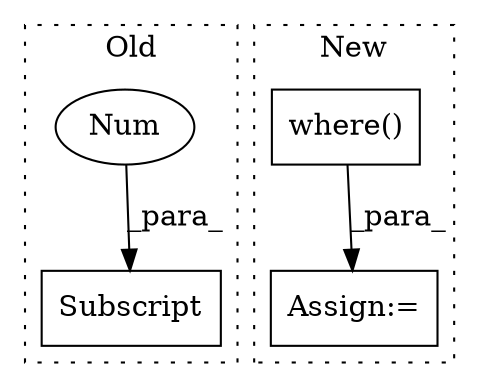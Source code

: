 digraph G {
subgraph cluster0 {
1 [label="Subscript" a="63" s="2974,0" l="10,0" shape="box"];
4 [label="Num" a="76" s="2982" l="1" shape="ellipse"];
label = "Old";
style="dotted";
}
subgraph cluster1 {
2 [label="where()" a="75" s="3122,3205" l="12,1" shape="box"];
3 [label="Assign:=" a="68" s="3220" l="3" shape="box"];
label = "New";
style="dotted";
}
2 -> 3 [label="_para_"];
4 -> 1 [label="_para_"];
}